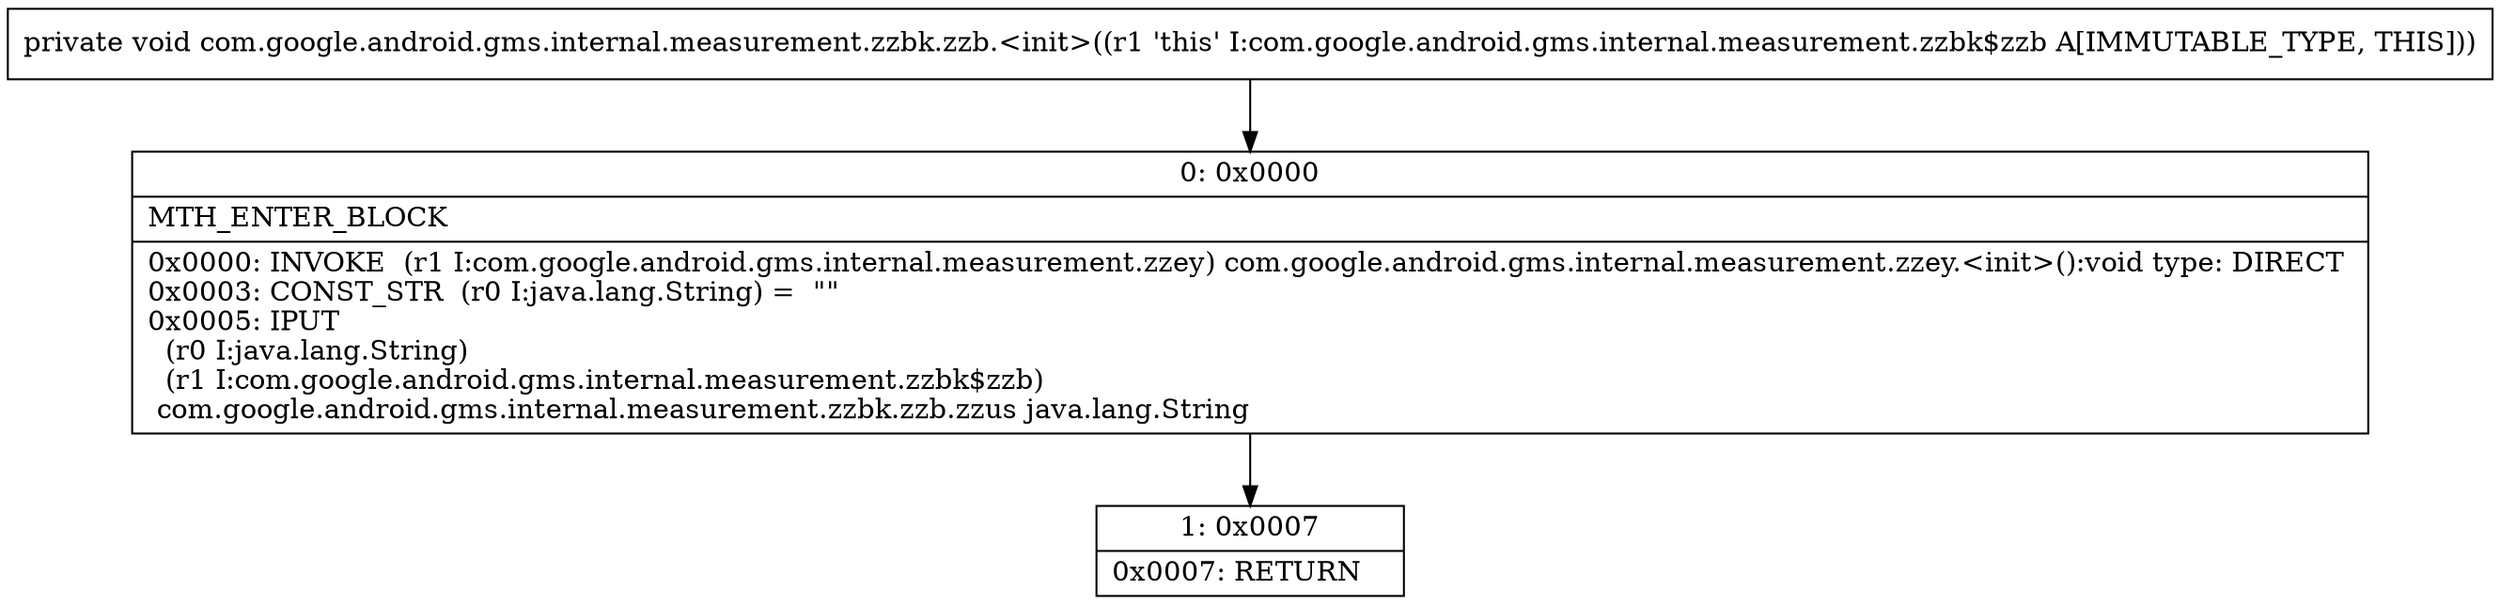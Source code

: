 digraph "CFG forcom.google.android.gms.internal.measurement.zzbk.zzb.\<init\>()V" {
Node_0 [shape=record,label="{0\:\ 0x0000|MTH_ENTER_BLOCK\l|0x0000: INVOKE  (r1 I:com.google.android.gms.internal.measurement.zzey) com.google.android.gms.internal.measurement.zzey.\<init\>():void type: DIRECT \l0x0003: CONST_STR  (r0 I:java.lang.String) =  \"\" \l0x0005: IPUT  \l  (r0 I:java.lang.String)\l  (r1 I:com.google.android.gms.internal.measurement.zzbk$zzb)\l com.google.android.gms.internal.measurement.zzbk.zzb.zzus java.lang.String \l}"];
Node_1 [shape=record,label="{1\:\ 0x0007|0x0007: RETURN   \l}"];
MethodNode[shape=record,label="{private void com.google.android.gms.internal.measurement.zzbk.zzb.\<init\>((r1 'this' I:com.google.android.gms.internal.measurement.zzbk$zzb A[IMMUTABLE_TYPE, THIS])) }"];
MethodNode -> Node_0;
Node_0 -> Node_1;
}

